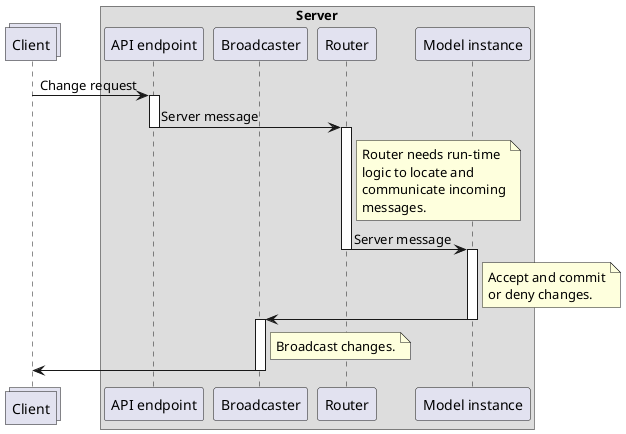 @startuml
'https://plantuml.com/deployment-diagram

collections "Client" as clients
box "Server"
    participant "API endpoint" as endpoint
    participant "Broadcaster" as broadcaster
    participant "Router" as router
    participant "Model instance" as model
end box

clients -> endpoint : Change request

activate endpoint
endpoint -> router : Server message
deactivate endpoint

activate router
note right of router
    Router needs run-time
    logic to locate and
    communicate incoming
    messages.
end note
router -> model : Server message
deactivate router

activate model
note right of model
    Accept and commit
    or deny changes.
end note
model -> broadcaster
deactivate model

activate broadcaster
note right of broadcaster
    Broadcast changes.
end note
broadcaster -> clients
deactivate broadcaster

@enduml